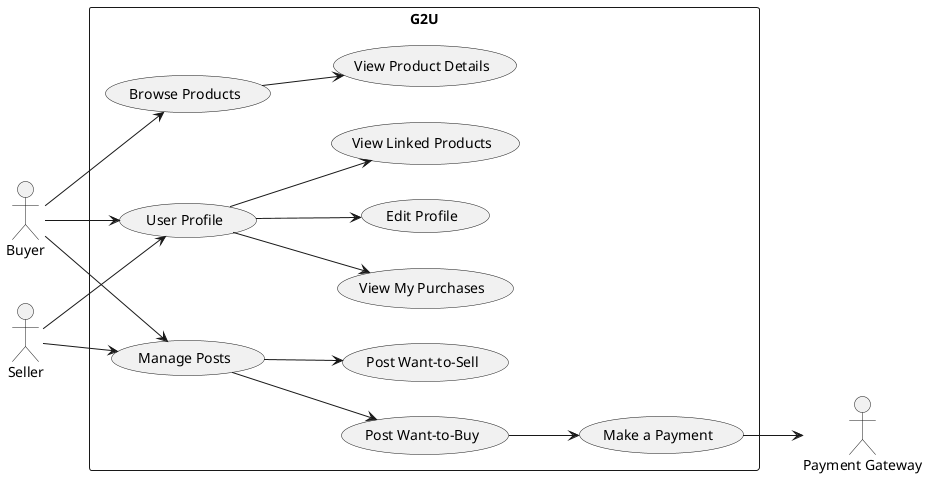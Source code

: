 @startuml
left to right direction

actor "Buyer" as Buyer
actor "Seller" as Seller
actor "Payment Gateway" as PaymentGateway

rectangle "G2U" {
    usecase "Browse Products" as BrowseProduct
    usecase "View Product Details" as ViewProduct
    usecase "User Profile" as UserProfile
    usecase "Edit Profile" as EditProfile
    usecase "View Linked Products" as LinkedProducts
    usecase "View My Purchases" as MyPurchases
    usecase "Manage Posts" as ManagePosts
    usecase "Post Want-to-Buy" as WantToBuy
    usecase "Post Want-to-Sell" as WantToSell
    usecase "Make a Payment" as MakePayment
}

Buyer--> BrowseProduct
Buyer --> UserProfile
Buyer --> ManagePosts

Seller --> UserProfile
Seller --> ManagePosts

BrowseProduct --> ViewProduct

ManagePosts--> WantToBuy
ManagePosts--> WantToSell

UserProfile -->LinkedProducts
UserProfile -->EditProfile
UserProfile -->MyPurchases

WantToBuy -->MakePayment
MakePayment -->PaymentGateway
@enduml